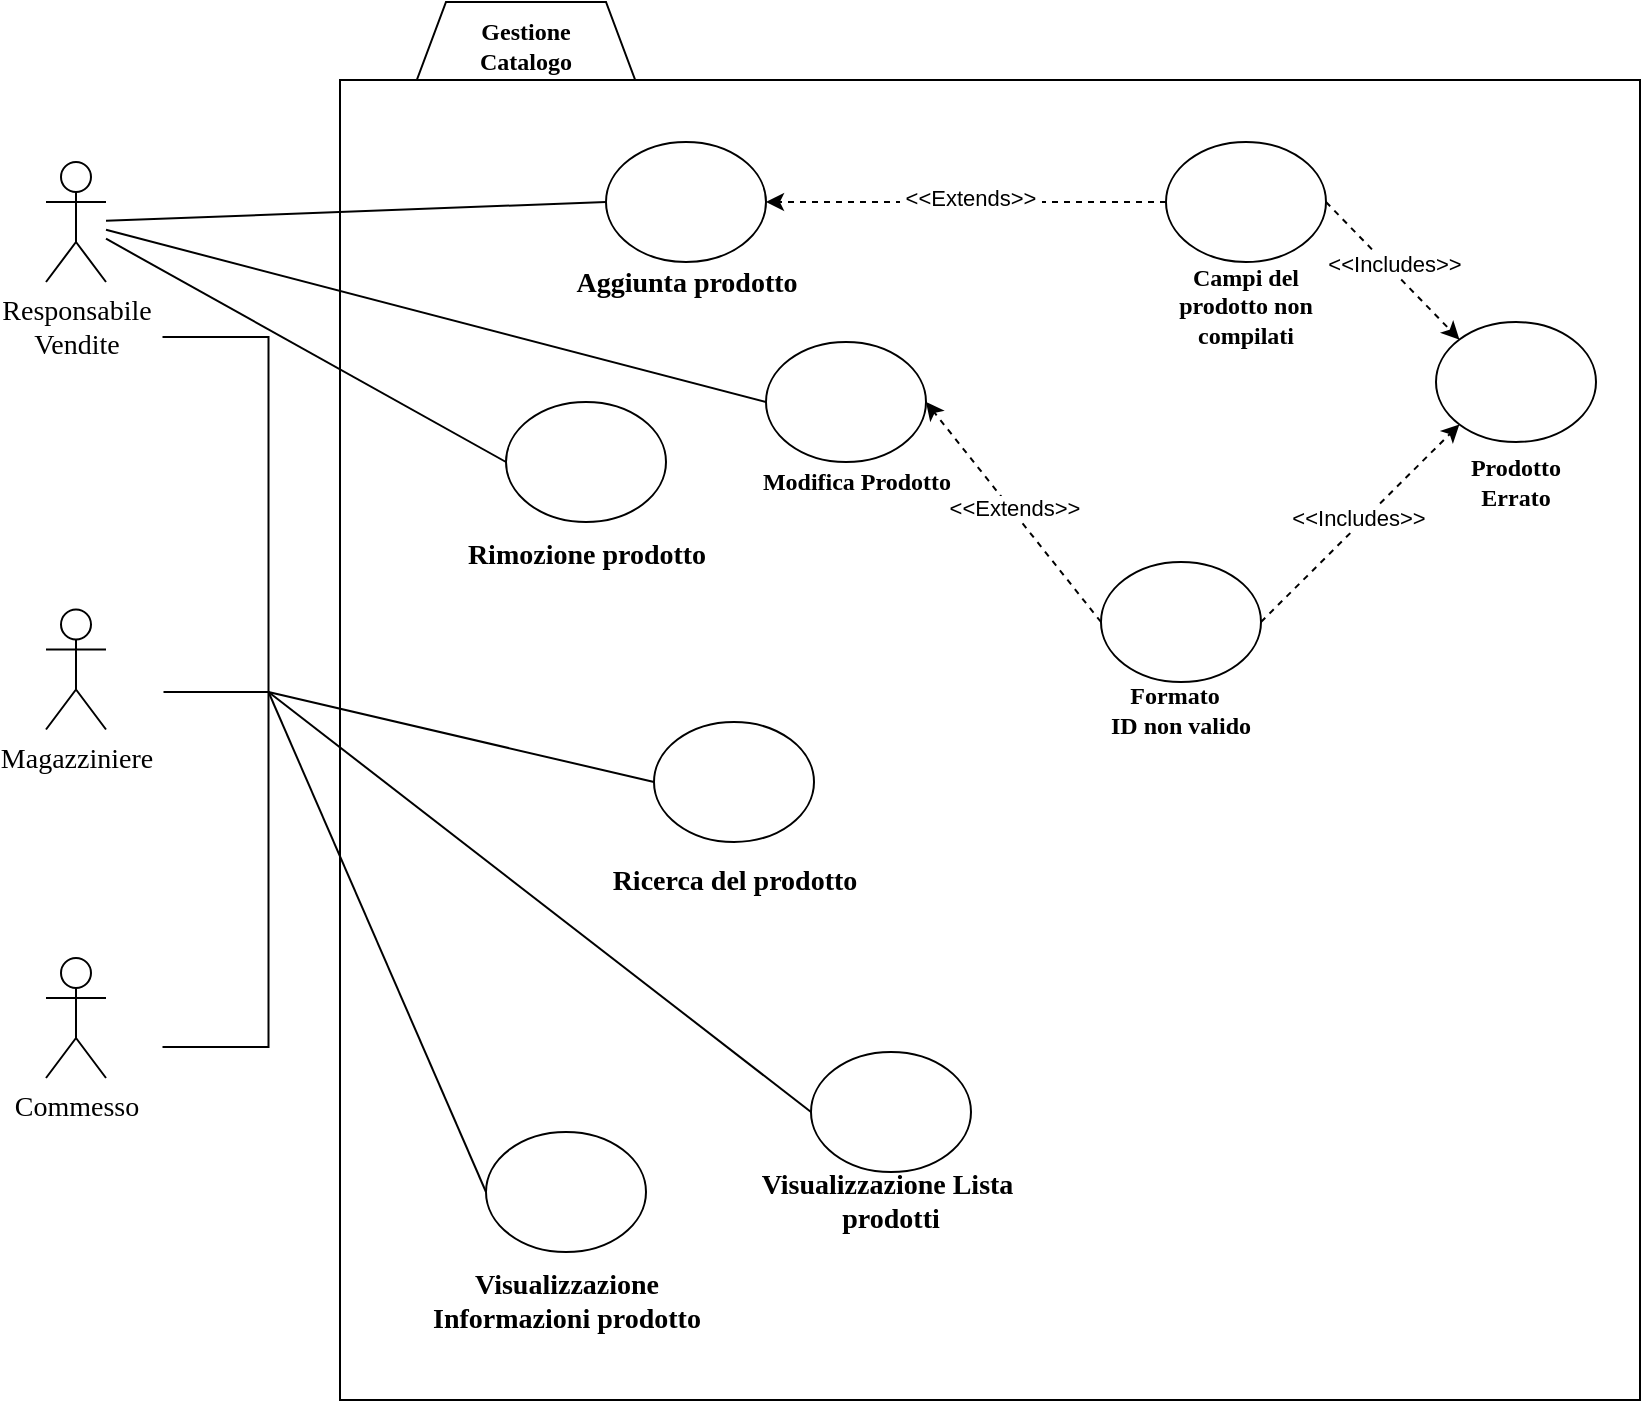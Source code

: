 <mxfile version="13.10.5" type="github">
  <diagram id="jAhwxljwhNbG54JEEvyB" name="Page-1">
    <mxGraphModel dx="946" dy="673" grid="1" gridSize="10" guides="1" tooltips="1" connect="1" arrows="1" fold="1" page="1" pageScale="1" pageWidth="827" pageHeight="1169" math="0" shadow="0">
      <root>
        <mxCell id="0" />
        <mxCell id="1" parent="0" />
        <mxCell id="5G33NtFEvxfEJbMjsAAF-1" value="" style="shape=hexagon;perimeter=hexagonPerimeter2;whiteSpace=wrap;html=1;fixedSize=1;" parent="1" vertex="1">
          <mxGeometry x="210" y="60" width="120" height="107" as="geometry" />
        </mxCell>
        <mxCell id="5G33NtFEvxfEJbMjsAAF-3" value="&lt;div&gt;&lt;font style=&quot;font-size: 14px&quot; face=&quot;Times New Roman&quot;&gt;Responsabile&lt;/font&gt;&lt;/div&gt;&lt;div&gt;&lt;font style=&quot;font-size: 14px&quot; face=&quot;Times New Roman&quot;&gt;Vendite&lt;br&gt;&lt;/font&gt;&lt;/div&gt;" style="shape=umlActor;verticalLabelPosition=bottom;verticalAlign=top;html=1;outlineConnect=0;" parent="1" vertex="1">
          <mxGeometry x="30" y="140" width="30" height="60" as="geometry" />
        </mxCell>
        <mxCell id="5G33NtFEvxfEJbMjsAAF-4" value="&lt;font style=&quot;font-size: 14px&quot; face=&quot;Times New Roman&quot;&gt;Magazziniere&lt;/font&gt;" style="shape=umlActor;verticalLabelPosition=bottom;verticalAlign=top;html=1;outlineConnect=0;" parent="1" vertex="1">
          <mxGeometry x="30" y="363.75" width="30" height="60" as="geometry" />
        </mxCell>
        <mxCell id="5G33NtFEvxfEJbMjsAAF-5" value="&lt;font style=&quot;font-size: 14px&quot; face=&quot;Times New Roman&quot;&gt;Commesso&lt;/font&gt;" style="shape=umlActor;verticalLabelPosition=bottom;verticalAlign=top;html=1;outlineConnect=0;" parent="1" vertex="1">
          <mxGeometry x="30" y="538" width="30" height="60" as="geometry" />
        </mxCell>
        <mxCell id="5G33NtFEvxfEJbMjsAAF-6" value="" style="rounded=0;whiteSpace=wrap;html=1;" parent="1" vertex="1">
          <mxGeometry x="177" y="99" width="650" height="660" as="geometry" />
        </mxCell>
        <mxCell id="5G33NtFEvxfEJbMjsAAF-7" value="&lt;div&gt;&lt;br&gt;&lt;/div&gt;&lt;div&gt;&lt;br&gt;&lt;/div&gt;&lt;div&gt;&lt;br&gt;&lt;/div&gt;&lt;div&gt;&lt;br&gt;&lt;/div&gt;&lt;div&gt;&lt;br&gt;&lt;/div&gt;&lt;div&gt;&lt;br&gt;&lt;/div&gt;" style="ellipse;whiteSpace=wrap;html=1;" parent="1" vertex="1">
          <mxGeometry x="310" y="130" width="80" height="60" as="geometry" />
        </mxCell>
        <mxCell id="5G33NtFEvxfEJbMjsAAF-9" value="&lt;div&gt;&lt;br&gt;&lt;/div&gt;&lt;div&gt;&lt;br&gt;&lt;/div&gt;&lt;div&gt;&lt;br&gt;&lt;/div&gt;&lt;div&gt;&lt;br&gt;&lt;/div&gt;&lt;div&gt;&lt;br&gt;&lt;/div&gt;&lt;div&gt;&lt;br&gt;&lt;/div&gt;" style="ellipse;whiteSpace=wrap;html=1;" parent="1" vertex="1">
          <mxGeometry x="250" y="625" width="80" height="60" as="geometry" />
        </mxCell>
        <mxCell id="5G33NtFEvxfEJbMjsAAF-10" value="&lt;div&gt;&lt;font face=&quot;Times New Roman&quot;&gt;&lt;span style=&quot;font-size: 14px&quot;&gt;&lt;b&gt;Ricerca del prodotto&lt;/b&gt;&lt;/span&gt;&lt;/font&gt;&lt;/div&gt;" style="text;html=1;strokeColor=none;fillColor=none;align=center;verticalAlign=middle;whiteSpace=wrap;rounded=0;" parent="1" vertex="1">
          <mxGeometry x="302.75" y="490" width="142.5" height="20" as="geometry" />
        </mxCell>
        <mxCell id="5G33NtFEvxfEJbMjsAAF-14" value="&lt;div align=&quot;center&quot;&gt;&lt;font face=&quot;Times New Roman&quot;&gt;&lt;b&gt;Gestione&lt;/b&gt;&lt;/font&gt;&lt;/div&gt;&lt;div align=&quot;center&quot;&gt;&lt;font face=&quot;Times New Roman&quot;&gt;&lt;b&gt;Catalogo&lt;/b&gt;&lt;/font&gt;&lt;/div&gt;" style="text;html=1;strokeColor=none;fillColor=none;align=center;verticalAlign=middle;whiteSpace=wrap;rounded=0;" parent="1" vertex="1">
          <mxGeometry x="250" y="72" width="40" height="20" as="geometry" />
        </mxCell>
        <mxCell id="5G33NtFEvxfEJbMjsAAF-18" value="&lt;div&gt;&lt;br&gt;&lt;/div&gt;&lt;div&gt;&lt;br&gt;&lt;/div&gt;&lt;div&gt;&lt;br&gt;&lt;/div&gt;&lt;div&gt;&lt;br&gt;&lt;/div&gt;&lt;div&gt;&lt;br&gt;&lt;/div&gt;&lt;div&gt;&lt;br&gt;&lt;/div&gt;" style="ellipse;whiteSpace=wrap;html=1;" parent="1" vertex="1">
          <mxGeometry x="390" y="230" width="80" height="60" as="geometry" />
        </mxCell>
        <mxCell id="5G33NtFEvxfEJbMjsAAF-19" value="&lt;div&gt;&lt;br&gt;&lt;/div&gt;&lt;div&gt;&lt;br&gt;&lt;/div&gt;&lt;div&gt;&lt;br&gt;&lt;/div&gt;&lt;div&gt;&lt;br&gt;&lt;/div&gt;&lt;div&gt;&lt;br&gt;&lt;/div&gt;&lt;div&gt;&lt;br&gt;&lt;/div&gt;" style="ellipse;whiteSpace=wrap;html=1;" parent="1" vertex="1">
          <mxGeometry x="412.5" y="585" width="80" height="60" as="geometry" />
        </mxCell>
        <mxCell id="5G33NtFEvxfEJbMjsAAF-20" value="&lt;div&gt;&lt;br&gt;&lt;/div&gt;&lt;div&gt;&lt;br&gt;&lt;/div&gt;&lt;div&gt;&lt;br&gt;&lt;/div&gt;&lt;div&gt;&lt;br&gt;&lt;/div&gt;&lt;div&gt;&lt;br&gt;&lt;/div&gt;&lt;div&gt;&lt;br&gt;&lt;/div&gt;" style="ellipse;whiteSpace=wrap;html=1;" parent="1" vertex="1">
          <mxGeometry x="334" y="420" width="80" height="60" as="geometry" />
        </mxCell>
        <mxCell id="5G33NtFEvxfEJbMjsAAF-22" value="" style="endArrow=none;html=1;entryX=0;entryY=0.5;entryDx=0;entryDy=0;" parent="1" source="5G33NtFEvxfEJbMjsAAF-3" target="5G33NtFEvxfEJbMjsAAF-7" edge="1">
          <mxGeometry width="50" height="50" relative="1" as="geometry">
            <mxPoint x="80" y="179" as="sourcePoint" />
            <mxPoint x="330" y="340" as="targetPoint" />
          </mxGeometry>
        </mxCell>
        <mxCell id="5G33NtFEvxfEJbMjsAAF-23" value="" style="endArrow=none;html=1;entryX=0;entryY=0.5;entryDx=0;entryDy=0;" parent="1" source="5G33NtFEvxfEJbMjsAAF-3" target="5G33NtFEvxfEJbMjsAAF-18" edge="1">
          <mxGeometry width="50" height="50" relative="1" as="geometry">
            <mxPoint x="80" y="180" as="sourcePoint" />
            <mxPoint x="330" y="350" as="targetPoint" />
          </mxGeometry>
        </mxCell>
        <mxCell id="5G33NtFEvxfEJbMjsAAF-25" value="" style="shape=partialRectangle;whiteSpace=wrap;html=1;bottom=1;right=1;left=1;top=0;fillColor=none;routingCenterX=-0.5;rotation=-90;" parent="1" vertex="1">
          <mxGeometry x="-62.5" y="378.75" width="355" height="52.5" as="geometry" />
        </mxCell>
        <mxCell id="5G33NtFEvxfEJbMjsAAF-28" value="" style="endArrow=none;html=1;entryX=0.5;entryY=1;entryDx=0;entryDy=0;exitX=0.5;exitY=0;exitDx=0;exitDy=0;" parent="1" edge="1">
          <mxGeometry width="50" height="50" relative="1" as="geometry">
            <mxPoint x="88.75" y="405" as="sourcePoint" />
            <mxPoint x="141.25" y="405" as="targetPoint" />
            <Array as="points">
              <mxPoint x="130" y="405" />
            </Array>
          </mxGeometry>
        </mxCell>
        <mxCell id="5G33NtFEvxfEJbMjsAAF-35" value="&lt;font face=&quot;Times New Roman&quot;&gt;&lt;span style=&quot;font-size: 14px&quot;&gt;&lt;b&gt;Rimozione prodotto&lt;/b&gt;&lt;/span&gt;&lt;/font&gt;" style="text;html=1;strokeColor=none;fillColor=none;align=center;verticalAlign=middle;whiteSpace=wrap;rounded=0;" parent="1" vertex="1">
          <mxGeometry x="227.5" y="327" width="145" height="20" as="geometry" />
        </mxCell>
        <mxCell id="5G33NtFEvxfEJbMjsAAF-36" value="&lt;font face=&quot;Times New Roman&quot; style=&quot;font-size: 14px;&quot;&gt;&lt;span style=&quot;font-size: 14px;&quot;&gt;&lt;b style=&quot;font-size: 14px;&quot;&gt;Aggiunta prodotto&lt;/b&gt;&lt;/span&gt;&lt;/font&gt;" style="text;html=1;strokeColor=none;fillColor=none;align=center;verticalAlign=middle;whiteSpace=wrap;rounded=0;fontSize=14;" parent="1" vertex="1">
          <mxGeometry x="277.5" y="190" width="145" height="20" as="geometry" />
        </mxCell>
        <mxCell id="5G33NtFEvxfEJbMjsAAF-37" value="&lt;font face=&quot;Times New Roman&quot;&gt;&lt;b&gt;Modifica Prodotto&lt;/b&gt;&lt;/font&gt;" style="text;html=1;strokeColor=none;fillColor=none;align=center;verticalAlign=middle;whiteSpace=wrap;rounded=0;" parent="1" vertex="1">
          <mxGeometry x="362.5" y="290" width="145" height="20" as="geometry" />
        </mxCell>
        <mxCell id="5G33NtFEvxfEJbMjsAAF-39" value="&lt;font face=&quot;Times New Roman&quot;&gt;&lt;span style=&quot;font-size: 14px&quot;&gt;&lt;b&gt;Visualizzazione Lista&amp;nbsp;&lt;br&gt;prodotti&lt;br&gt;&lt;/b&gt;&lt;/span&gt;&lt;/font&gt;" style="text;html=1;strokeColor=none;fillColor=none;align=center;verticalAlign=middle;whiteSpace=wrap;rounded=0;" parent="1" vertex="1">
          <mxGeometry x="380" y="650" width="145" height="20" as="geometry" />
        </mxCell>
        <mxCell id="5G33NtFEvxfEJbMjsAAF-40" value="&lt;div&gt;&lt;br&gt;&lt;/div&gt;&lt;div&gt;&lt;br&gt;&lt;/div&gt;&lt;div&gt;&lt;br&gt;&lt;/div&gt;&lt;div&gt;&lt;br&gt;&lt;/div&gt;&lt;div&gt;&lt;br&gt;&lt;/div&gt;&lt;div&gt;&lt;br&gt;&lt;/div&gt;" style="ellipse;whiteSpace=wrap;html=1;" parent="1" vertex="1">
          <mxGeometry x="260" y="260" width="80" height="60" as="geometry" />
        </mxCell>
        <mxCell id="5G33NtFEvxfEJbMjsAAF-41" value="" style="endArrow=none;html=1;exitX=0;exitY=0.5;exitDx=0;exitDy=0;" parent="1" source="5G33NtFEvxfEJbMjsAAF-40" target="5G33NtFEvxfEJbMjsAAF-3" edge="1">
          <mxGeometry width="50" height="50" relative="1" as="geometry">
            <mxPoint x="370" y="320" as="sourcePoint" />
            <mxPoint x="80" y="180" as="targetPoint" />
          </mxGeometry>
        </mxCell>
        <mxCell id="5G33NtFEvxfEJbMjsAAF-46" value="&lt;font face=&quot;Times New Roman&quot;&gt;&lt;span style=&quot;font-size: 14px&quot;&gt;&lt;b&gt;Visualizzazione Informazioni prodotto&lt;/b&gt;&lt;/span&gt;&lt;/font&gt;" style="text;html=1;strokeColor=none;fillColor=none;align=center;verticalAlign=middle;whiteSpace=wrap;rounded=0;" parent="1" vertex="1">
          <mxGeometry x="217.5" y="700" width="145" height="20" as="geometry" />
        </mxCell>
        <mxCell id="I9Vcyt5acB3gldshC_Cn-1" value="" style="endArrow=none;html=1;exitX=0.5;exitY=1;exitDx=0;exitDy=0;entryX=0;entryY=0.5;entryDx=0;entryDy=0;" parent="1" source="5G33NtFEvxfEJbMjsAAF-25" target="5G33NtFEvxfEJbMjsAAF-20" edge="1">
          <mxGeometry width="50" height="50" relative="1" as="geometry">
            <mxPoint x="400" y="460" as="sourcePoint" />
            <mxPoint x="450" y="410" as="targetPoint" />
          </mxGeometry>
        </mxCell>
        <mxCell id="I9Vcyt5acB3gldshC_Cn-2" value="" style="endArrow=none;html=1;exitX=0.5;exitY=1;exitDx=0;exitDy=0;entryX=0;entryY=0.5;entryDx=0;entryDy=0;" parent="1" source="5G33NtFEvxfEJbMjsAAF-25" target="5G33NtFEvxfEJbMjsAAF-19" edge="1">
          <mxGeometry width="50" height="50" relative="1" as="geometry">
            <mxPoint x="160" y="400" as="sourcePoint" />
            <mxPoint x="450" y="410" as="targetPoint" />
          </mxGeometry>
        </mxCell>
        <mxCell id="I9Vcyt5acB3gldshC_Cn-4" value="" style="endArrow=none;html=1;exitX=0.5;exitY=1;exitDx=0;exitDy=0;entryX=0;entryY=0.5;entryDx=0;entryDy=0;" parent="1" source="5G33NtFEvxfEJbMjsAAF-25" target="5G33NtFEvxfEJbMjsAAF-9" edge="1">
          <mxGeometry width="50" height="50" relative="1" as="geometry">
            <mxPoint x="400" y="460" as="sourcePoint" />
            <mxPoint x="450" y="410" as="targetPoint" />
          </mxGeometry>
        </mxCell>
        <mxCell id="lN967kgpRD_VZiz4HbYs-14" value="c" style="endArrow=classic;html=1;dashed=1;entryX=1;entryY=0.5;entryDx=0;entryDy=0;exitX=0;exitY=0.5;exitDx=0;exitDy=0;" parent="1" source="lN967kgpRD_VZiz4HbYs-16" target="5G33NtFEvxfEJbMjsAAF-7" edge="1">
          <mxGeometry width="50" height="50" relative="1" as="geometry">
            <mxPoint x="682.5" y="316.5" as="sourcePoint" />
            <mxPoint x="475" y="320" as="targetPoint" />
          </mxGeometry>
        </mxCell>
        <mxCell id="lN967kgpRD_VZiz4HbYs-15" value="&amp;nbsp;&amp;lt;&amp;lt;Extends&amp;gt;&amp;gt;&amp;nbsp;" style="edgeLabel;html=1;align=center;verticalAlign=middle;resizable=0;points=[];" parent="lN967kgpRD_VZiz4HbYs-14" vertex="1" connectable="0">
          <mxGeometry x="-0.013" y="1" relative="1" as="geometry">
            <mxPoint y="-3" as="offset" />
          </mxGeometry>
        </mxCell>
        <mxCell id="lN967kgpRD_VZiz4HbYs-16" value="&lt;div&gt;&lt;br&gt;&lt;/div&gt;&lt;div&gt;&lt;br&gt;&lt;/div&gt;&lt;div&gt;&lt;br&gt;&lt;/div&gt;&lt;div&gt;&lt;br&gt;&lt;/div&gt;&lt;div&gt;&lt;br&gt;&lt;/div&gt;&lt;div&gt;&lt;br&gt;&lt;/div&gt;" style="ellipse;whiteSpace=wrap;html=1;" parent="1" vertex="1">
          <mxGeometry x="590" y="130" width="80" height="60" as="geometry" />
        </mxCell>
        <mxCell id="lN967kgpRD_VZiz4HbYs-18" value="" style="endArrow=classic;html=1;dashed=1;exitX=0;exitY=0.5;exitDx=0;exitDy=0;entryX=1;entryY=0.5;entryDx=0;entryDy=0;" parent="1" source="lN967kgpRD_VZiz4HbYs-20" target="5G33NtFEvxfEJbMjsAAF-18" edge="1">
          <mxGeometry width="50" height="50" relative="1" as="geometry">
            <mxPoint x="690" y="428.5" as="sourcePoint" />
            <mxPoint x="525" y="260" as="targetPoint" />
          </mxGeometry>
        </mxCell>
        <mxCell id="lN967kgpRD_VZiz4HbYs-19" value="&amp;nbsp;&amp;lt;&amp;lt;Extends&amp;gt;&amp;gt;&amp;nbsp;" style="edgeLabel;html=1;align=center;verticalAlign=middle;resizable=0;points=[];" parent="lN967kgpRD_VZiz4HbYs-18" vertex="1" connectable="0">
          <mxGeometry x="-0.013" y="1" relative="1" as="geometry">
            <mxPoint y="-3" as="offset" />
          </mxGeometry>
        </mxCell>
        <mxCell id="lN967kgpRD_VZiz4HbYs-20" value="&lt;div&gt;&lt;br&gt;&lt;/div&gt;&lt;div&gt;&lt;br&gt;&lt;/div&gt;&lt;div&gt;&lt;br&gt;&lt;/div&gt;&lt;div&gt;&lt;br&gt;&lt;/div&gt;&lt;div&gt;&lt;br&gt;&lt;/div&gt;&lt;div&gt;&lt;br&gt;&lt;/div&gt;" style="ellipse;whiteSpace=wrap;html=1;" parent="1" vertex="1">
          <mxGeometry x="557.5" y="340" width="80" height="60" as="geometry" />
        </mxCell>
        <mxCell id="lN967kgpRD_VZiz4HbYs-21" value="&lt;font face=&quot;Times New Roman&quot;&gt;&lt;b&gt;Formato &amp;nbsp;&lt;br&gt;ID non valido&lt;/b&gt;&lt;/font&gt;" style="text;html=1;strokeColor=none;fillColor=none;align=center;verticalAlign=middle;whiteSpace=wrap;rounded=0;" parent="1" vertex="1">
          <mxGeometry x="525" y="403.75" width="145" height="20" as="geometry" />
        </mxCell>
        <mxCell id="lN967kgpRD_VZiz4HbYs-22" value="&lt;div&gt;&lt;br&gt;&lt;/div&gt;&lt;div&gt;&lt;br&gt;&lt;/div&gt;&lt;div&gt;&lt;br&gt;&lt;/div&gt;&lt;div&gt;&lt;br&gt;&lt;/div&gt;&lt;div&gt;&lt;br&gt;&lt;/div&gt;&lt;div&gt;&lt;br&gt;&lt;/div&gt;" style="ellipse;whiteSpace=wrap;html=1;" parent="1" vertex="1">
          <mxGeometry x="725" y="220" width="80" height="60" as="geometry" />
        </mxCell>
        <mxCell id="lN967kgpRD_VZiz4HbYs-23" value="&lt;font face=&quot;Times New Roman&quot;&gt;&lt;b&gt;Prodotto Errato&lt;br&gt;&lt;/b&gt;&lt;/font&gt;" style="text;html=1;strokeColor=none;fillColor=none;align=center;verticalAlign=middle;whiteSpace=wrap;rounded=0;" parent="1" vertex="1">
          <mxGeometry x="730" y="290" width="70" height="20" as="geometry" />
        </mxCell>
        <mxCell id="lN967kgpRD_VZiz4HbYs-24" value="" style="endArrow=classic;html=1;dashed=1;entryX=0;entryY=0;entryDx=0;entryDy=0;exitX=1;exitY=0.5;exitDx=0;exitDy=0;" parent="1" source="lN967kgpRD_VZiz4HbYs-16" target="lN967kgpRD_VZiz4HbYs-22" edge="1">
          <mxGeometry width="50" height="50" relative="1" as="geometry">
            <mxPoint x="892.5" y="547" as="sourcePoint" />
            <mxPoint x="732.5" y="547" as="targetPoint" />
          </mxGeometry>
        </mxCell>
        <mxCell id="lN967kgpRD_VZiz4HbYs-25" value="&amp;nbsp;&amp;lt;&amp;lt;Includes&amp;gt;&amp;gt;&amp;nbsp;" style="edgeLabel;html=1;align=center;verticalAlign=middle;resizable=0;points=[];" parent="lN967kgpRD_VZiz4HbYs-24" vertex="1" connectable="0">
          <mxGeometry x="-0.013" y="1" relative="1" as="geometry">
            <mxPoint y="-3" as="offset" />
          </mxGeometry>
        </mxCell>
        <mxCell id="lN967kgpRD_VZiz4HbYs-26" value="" style="endArrow=classic;html=1;dashed=1;entryX=0;entryY=1;entryDx=0;entryDy=0;exitX=1;exitY=0.5;exitDx=0;exitDy=0;" parent="1" source="lN967kgpRD_VZiz4HbYs-20" target="lN967kgpRD_VZiz4HbYs-22" edge="1">
          <mxGeometry width="50" height="50" relative="1" as="geometry">
            <mxPoint x="715" y="320" as="sourcePoint" />
            <mxPoint x="802.5" y="387" as="targetPoint" />
          </mxGeometry>
        </mxCell>
        <mxCell id="lN967kgpRD_VZiz4HbYs-27" value="&amp;nbsp;&amp;lt;&amp;lt;Includes&amp;gt;&amp;gt;&amp;nbsp;" style="edgeLabel;html=1;align=center;verticalAlign=middle;resizable=0;points=[];" parent="lN967kgpRD_VZiz4HbYs-26" vertex="1" connectable="0">
          <mxGeometry x="-0.013" y="1" relative="1" as="geometry">
            <mxPoint y="-3" as="offset" />
          </mxGeometry>
        </mxCell>
        <mxCell id="lN967kgpRD_VZiz4HbYs-29" value="&lt;font face=&quot;Times New Roman&quot;&gt;&lt;b&gt;Campi del prodotto non compilati&lt;/b&gt;&lt;/font&gt;" style="text;html=1;strokeColor=none;fillColor=none;align=center;verticalAlign=middle;whiteSpace=wrap;rounded=0;" parent="1" vertex="1">
          <mxGeometry x="595" y="202" width="70" height="20" as="geometry" />
        </mxCell>
      </root>
    </mxGraphModel>
  </diagram>
</mxfile>
